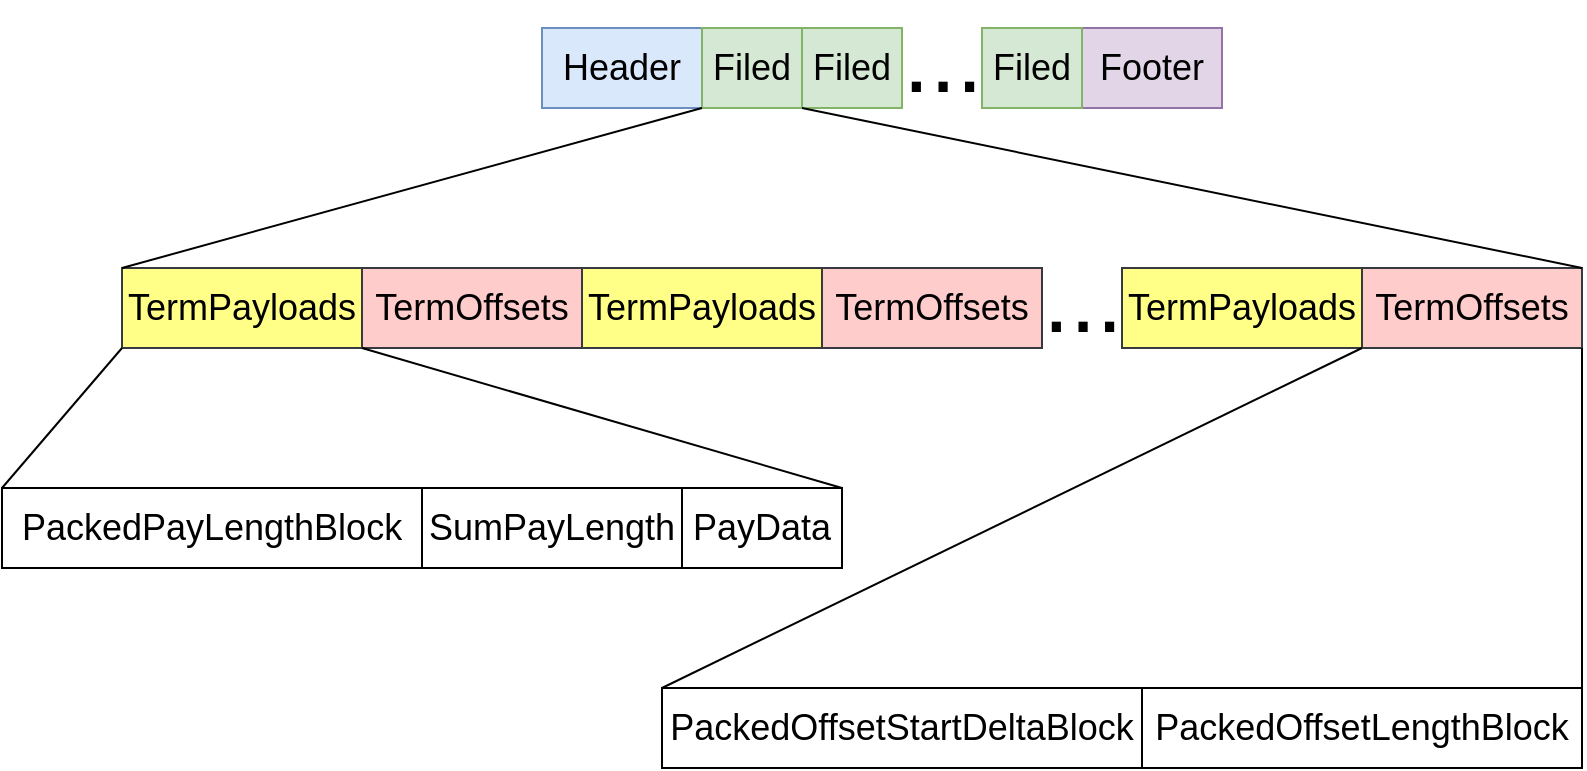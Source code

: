 <mxfile version="16.6.2" type="github">
  <diagram id="YvFLAgqPF4_JlSbDDq2_" name="第 1 页">
    <mxGraphModel dx="3014" dy="802" grid="1" gridSize="10" guides="1" tooltips="1" connect="1" arrows="1" fold="1" page="1" pageScale="1" pageWidth="827" pageHeight="1169" math="0" shadow="0">
      <root>
        <mxCell id="0" />
        <mxCell id="1" parent="0" />
        <mxCell id="dUgxP1W8GLsh6-BhYiyt-1" value="&lt;font style=&quot;font-size: 18px&quot;&gt;Header&lt;/font&gt;" style="rounded=0;whiteSpace=wrap;html=1;fillColor=#dae8fc;strokeColor=#6c8ebf;" vertex="1" parent="1">
          <mxGeometry x="-1366" y="200" width="80" height="40" as="geometry" />
        </mxCell>
        <mxCell id="dUgxP1W8GLsh6-BhYiyt-2" value="&lt;font style=&quot;font-size: 18px&quot;&gt;TermPayloads&lt;/font&gt;" style="rounded=0;whiteSpace=wrap;html=1;fillColor=#ffff88;strokeColor=#36393d;" vertex="1" parent="1">
          <mxGeometry x="-1576" y="320" width="120" height="40" as="geometry" />
        </mxCell>
        <mxCell id="dUgxP1W8GLsh6-BhYiyt-3" value="&lt;font style=&quot;font-size: 18px&quot;&gt;Footer&lt;/font&gt;" style="rounded=0;whiteSpace=wrap;html=1;fillColor=#e1d5e7;strokeColor=#9673a6;" vertex="1" parent="1">
          <mxGeometry x="-1096" y="200" width="70" height="40" as="geometry" />
        </mxCell>
        <mxCell id="dUgxP1W8GLsh6-BhYiyt-4" value="&lt;font style=&quot;font-size: 48px&quot;&gt;...&lt;/font&gt;" style="text;html=1;align=center;verticalAlign=middle;resizable=0;points=[];autosize=1;strokeColor=none;fillColor=none;" vertex="1" parent="1">
          <mxGeometry x="-1126" y="320" width="60" height="30" as="geometry" />
        </mxCell>
        <mxCell id="dUgxP1W8GLsh6-BhYiyt-5" value="&lt;font style=&quot;font-size: 18px&quot;&gt;PackedPayLengthBlock&lt;/font&gt;" style="rounded=0;whiteSpace=wrap;html=1;" vertex="1" parent="1">
          <mxGeometry x="-1636" y="430" width="210" height="40" as="geometry" />
        </mxCell>
        <mxCell id="dUgxP1W8GLsh6-BhYiyt-6" value="&lt;font style=&quot;font-size: 18px&quot;&gt;SumPayLength&lt;/font&gt;" style="rounded=0;whiteSpace=wrap;html=1;" vertex="1" parent="1">
          <mxGeometry x="-1426" y="430" width="130" height="40" as="geometry" />
        </mxCell>
        <mxCell id="dUgxP1W8GLsh6-BhYiyt-7" value="&lt;font style=&quot;font-size: 18px&quot;&gt;TermOffsets&lt;/font&gt;" style="rounded=0;whiteSpace=wrap;html=1;fillColor=#ffcccc;strokeColor=#36393d;" vertex="1" parent="1">
          <mxGeometry x="-1456" y="320" width="110" height="40" as="geometry" />
        </mxCell>
        <mxCell id="dUgxP1W8GLsh6-BhYiyt-8" value="&lt;font style=&quot;font-size: 18px&quot;&gt;TermPayloads&lt;/font&gt;" style="rounded=0;whiteSpace=wrap;html=1;fillColor=#ffff88;strokeColor=#36393d;" vertex="1" parent="1">
          <mxGeometry x="-1346" y="320" width="120" height="40" as="geometry" />
        </mxCell>
        <mxCell id="dUgxP1W8GLsh6-BhYiyt-9" value="&lt;font style=&quot;font-size: 18px&quot;&gt;TermOffsets&lt;/font&gt;" style="rounded=0;whiteSpace=wrap;html=1;fillColor=#ffcccc;strokeColor=#36393d;" vertex="1" parent="1">
          <mxGeometry x="-1226" y="320" width="110" height="40" as="geometry" />
        </mxCell>
        <mxCell id="dUgxP1W8GLsh6-BhYiyt-10" value="&lt;font style=&quot;font-size: 18px&quot;&gt;TermPayloads&lt;/font&gt;" style="rounded=0;whiteSpace=wrap;html=1;fillColor=#ffff88;strokeColor=#36393d;" vertex="1" parent="1">
          <mxGeometry x="-1076" y="320" width="120" height="40" as="geometry" />
        </mxCell>
        <mxCell id="dUgxP1W8GLsh6-BhYiyt-11" value="&lt;font style=&quot;font-size: 18px&quot;&gt;TermOffsets&lt;/font&gt;" style="rounded=0;whiteSpace=wrap;html=1;fillColor=#ffcccc;strokeColor=#36393d;" vertex="1" parent="1">
          <mxGeometry x="-956" y="320" width="110" height="40" as="geometry" />
        </mxCell>
        <mxCell id="dUgxP1W8GLsh6-BhYiyt-12" value="&lt;font style=&quot;font-size: 18px&quot;&gt;PayData&lt;/font&gt;" style="rounded=0;whiteSpace=wrap;html=1;" vertex="1" parent="1">
          <mxGeometry x="-1296" y="430" width="80" height="40" as="geometry" />
        </mxCell>
        <mxCell id="dUgxP1W8GLsh6-BhYiyt-13" value="&lt;font style=&quot;font-size: 18px&quot;&gt;PackedOffsetStartDeltaBlock&lt;br&gt;&lt;/font&gt;" style="rounded=0;whiteSpace=wrap;html=1;" vertex="1" parent="1">
          <mxGeometry x="-1306" y="530" width="240" height="40" as="geometry" />
        </mxCell>
        <mxCell id="dUgxP1W8GLsh6-BhYiyt-14" value="&lt;font style=&quot;font-size: 18px&quot;&gt;PackedOffsetLengthBlock&lt;br&gt;&lt;/font&gt;" style="rounded=0;whiteSpace=wrap;html=1;" vertex="1" parent="1">
          <mxGeometry x="-1066" y="530" width="220" height="40" as="geometry" />
        </mxCell>
        <mxCell id="dUgxP1W8GLsh6-BhYiyt-15" value="" style="endArrow=none;html=1;rounded=0;exitX=0;exitY=0;exitDx=0;exitDy=0;entryX=0;entryY=1;entryDx=0;entryDy=0;" edge="1" parent="1" source="dUgxP1W8GLsh6-BhYiyt-5" target="dUgxP1W8GLsh6-BhYiyt-2">
          <mxGeometry width="50" height="50" relative="1" as="geometry">
            <mxPoint x="-1626" y="410" as="sourcePoint" />
            <mxPoint x="-1576" y="360" as="targetPoint" />
          </mxGeometry>
        </mxCell>
        <mxCell id="dUgxP1W8GLsh6-BhYiyt-16" value="" style="endArrow=none;html=1;rounded=0;entryX=1;entryY=1;entryDx=0;entryDy=0;exitX=1;exitY=0;exitDx=0;exitDy=0;" edge="1" parent="1" source="dUgxP1W8GLsh6-BhYiyt-12" target="dUgxP1W8GLsh6-BhYiyt-2">
          <mxGeometry width="50" height="50" relative="1" as="geometry">
            <mxPoint x="-1506" y="410" as="sourcePoint" />
            <mxPoint x="-1456" y="360" as="targetPoint" />
          </mxGeometry>
        </mxCell>
        <mxCell id="dUgxP1W8GLsh6-BhYiyt-17" value="" style="endArrow=none;html=1;rounded=0;entryX=0;entryY=1;entryDx=0;entryDy=0;exitX=0;exitY=0;exitDx=0;exitDy=0;" edge="1" parent="1" source="dUgxP1W8GLsh6-BhYiyt-13" target="dUgxP1W8GLsh6-BhYiyt-11">
          <mxGeometry width="50" height="50" relative="1" as="geometry">
            <mxPoint x="-1006" y="410" as="sourcePoint" />
            <mxPoint x="-956" y="360" as="targetPoint" />
          </mxGeometry>
        </mxCell>
        <mxCell id="dUgxP1W8GLsh6-BhYiyt-18" value="" style="endArrow=none;html=1;rounded=0;entryX=1;entryY=1;entryDx=0;entryDy=0;exitX=1;exitY=0;exitDx=0;exitDy=0;" edge="1" parent="1" source="dUgxP1W8GLsh6-BhYiyt-14" target="dUgxP1W8GLsh6-BhYiyt-11">
          <mxGeometry width="50" height="50" relative="1" as="geometry">
            <mxPoint x="-896" y="410" as="sourcePoint" />
            <mxPoint x="-846" y="360" as="targetPoint" />
          </mxGeometry>
        </mxCell>
        <mxCell id="dUgxP1W8GLsh6-BhYiyt-20" value="&lt;font style=&quot;font-size: 18px&quot;&gt;Filed&lt;/font&gt;" style="rounded=0;whiteSpace=wrap;html=1;fillColor=#d5e8d4;strokeColor=#82b366;" vertex="1" parent="1">
          <mxGeometry x="-1286" y="200" width="50" height="40" as="geometry" />
        </mxCell>
        <mxCell id="dUgxP1W8GLsh6-BhYiyt-21" value="&lt;font style=&quot;font-size: 18px&quot;&gt;Filed&lt;/font&gt;" style="rounded=0;whiteSpace=wrap;html=1;fillColor=#d5e8d4;strokeColor=#82b366;" vertex="1" parent="1">
          <mxGeometry x="-1236" y="200" width="50" height="40" as="geometry" />
        </mxCell>
        <mxCell id="dUgxP1W8GLsh6-BhYiyt-22" value="&lt;font style=&quot;font-size: 48px&quot;&gt;...&lt;/font&gt;" style="text;html=1;align=center;verticalAlign=middle;resizable=0;points=[];autosize=1;strokeColor=none;fillColor=none;" vertex="1" parent="1">
          <mxGeometry x="-1196" y="200" width="60" height="30" as="geometry" />
        </mxCell>
        <mxCell id="dUgxP1W8GLsh6-BhYiyt-23" value="&lt;font style=&quot;font-size: 18px&quot;&gt;Filed&lt;/font&gt;" style="rounded=0;whiteSpace=wrap;html=1;fillColor=#d5e8d4;strokeColor=#82b366;" vertex="1" parent="1">
          <mxGeometry x="-1146" y="200" width="50" height="40" as="geometry" />
        </mxCell>
        <mxCell id="dUgxP1W8GLsh6-BhYiyt-24" value="" style="endArrow=none;html=1;rounded=0;exitX=0;exitY=0;exitDx=0;exitDy=0;entryX=0;entryY=1;entryDx=0;entryDy=0;" edge="1" parent="1" source="dUgxP1W8GLsh6-BhYiyt-2" target="dUgxP1W8GLsh6-BhYiyt-20">
          <mxGeometry width="50" height="50" relative="1" as="geometry">
            <mxPoint x="-1336" y="290" as="sourcePoint" />
            <mxPoint x="-1286" y="240" as="targetPoint" />
          </mxGeometry>
        </mxCell>
        <mxCell id="dUgxP1W8GLsh6-BhYiyt-25" value="" style="endArrow=none;html=1;rounded=0;exitX=1;exitY=0;exitDx=0;exitDy=0;entryX=1;entryY=1;entryDx=0;entryDy=0;" edge="1" parent="1" source="dUgxP1W8GLsh6-BhYiyt-11" target="dUgxP1W8GLsh6-BhYiyt-20">
          <mxGeometry width="50" height="50" relative="1" as="geometry">
            <mxPoint x="-1286" y="290" as="sourcePoint" />
            <mxPoint x="-1236" y="240" as="targetPoint" />
          </mxGeometry>
        </mxCell>
      </root>
    </mxGraphModel>
  </diagram>
</mxfile>
